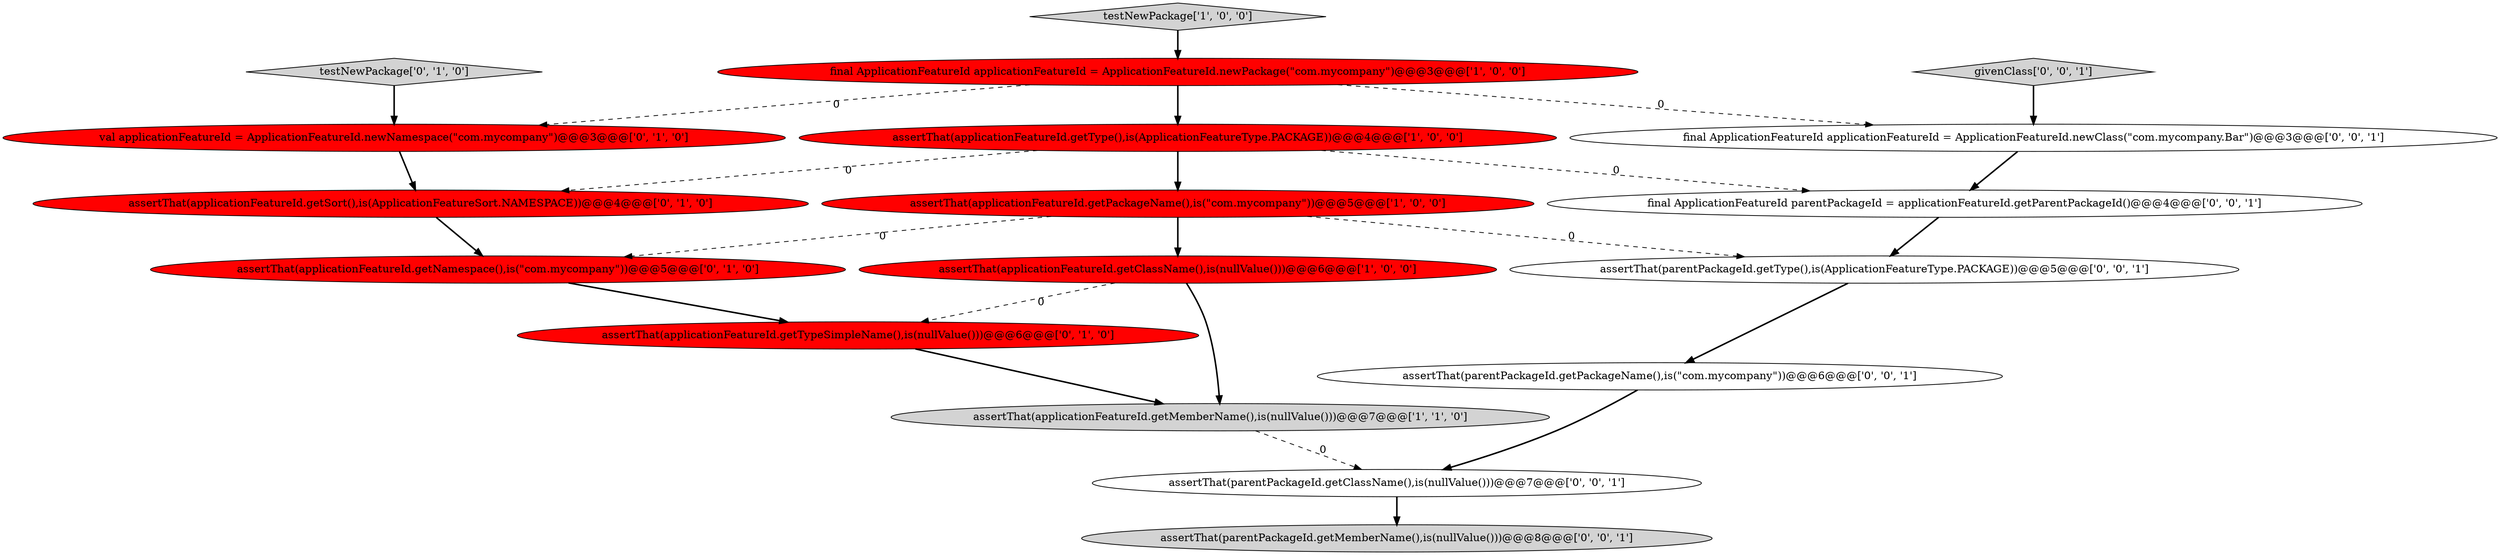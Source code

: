 digraph {
12 [style = filled, label = "assertThat(parentPackageId.getPackageName(),is(\"com.mycompany\"))@@@6@@@['0', '0', '1']", fillcolor = white, shape = ellipse image = "AAA0AAABBB3BBB"];
14 [style = filled, label = "assertThat(parentPackageId.getClassName(),is(nullValue()))@@@7@@@['0', '0', '1']", fillcolor = white, shape = ellipse image = "AAA0AAABBB3BBB"];
2 [style = filled, label = "final ApplicationFeatureId applicationFeatureId = ApplicationFeatureId.newPackage(\"com.mycompany\")@@@3@@@['1', '0', '0']", fillcolor = red, shape = ellipse image = "AAA1AAABBB1BBB"];
17 [style = filled, label = "assertThat(parentPackageId.getMemberName(),is(nullValue()))@@@8@@@['0', '0', '1']", fillcolor = lightgray, shape = ellipse image = "AAA0AAABBB3BBB"];
3 [style = filled, label = "assertThat(applicationFeatureId.getClassName(),is(nullValue()))@@@6@@@['1', '0', '0']", fillcolor = red, shape = ellipse image = "AAA1AAABBB1BBB"];
16 [style = filled, label = "final ApplicationFeatureId parentPackageId = applicationFeatureId.getParentPackageId()@@@4@@@['0', '0', '1']", fillcolor = white, shape = ellipse image = "AAA0AAABBB3BBB"];
0 [style = filled, label = "assertThat(applicationFeatureId.getMemberName(),is(nullValue()))@@@7@@@['1', '1', '0']", fillcolor = lightgray, shape = ellipse image = "AAA0AAABBB1BBB"];
4 [style = filled, label = "testNewPackage['1', '0', '0']", fillcolor = lightgray, shape = diamond image = "AAA0AAABBB1BBB"];
1 [style = filled, label = "assertThat(applicationFeatureId.getPackageName(),is(\"com.mycompany\"))@@@5@@@['1', '0', '0']", fillcolor = red, shape = ellipse image = "AAA1AAABBB1BBB"];
7 [style = filled, label = "val applicationFeatureId = ApplicationFeatureId.newNamespace(\"com.mycompany\")@@@3@@@['0', '1', '0']", fillcolor = red, shape = ellipse image = "AAA1AAABBB2BBB"];
13 [style = filled, label = "givenClass['0', '0', '1']", fillcolor = lightgray, shape = diamond image = "AAA0AAABBB3BBB"];
6 [style = filled, label = "assertThat(applicationFeatureId.getTypeSimpleName(),is(nullValue()))@@@6@@@['0', '1', '0']", fillcolor = red, shape = ellipse image = "AAA1AAABBB2BBB"];
11 [style = filled, label = "final ApplicationFeatureId applicationFeatureId = ApplicationFeatureId.newClass(\"com.mycompany.Bar\")@@@3@@@['0', '0', '1']", fillcolor = white, shape = ellipse image = "AAA0AAABBB3BBB"];
10 [style = filled, label = "testNewPackage['0', '1', '0']", fillcolor = lightgray, shape = diamond image = "AAA0AAABBB2BBB"];
5 [style = filled, label = "assertThat(applicationFeatureId.getType(),is(ApplicationFeatureType.PACKAGE))@@@4@@@['1', '0', '0']", fillcolor = red, shape = ellipse image = "AAA1AAABBB1BBB"];
8 [style = filled, label = "assertThat(applicationFeatureId.getNamespace(),is(\"com.mycompany\"))@@@5@@@['0', '1', '0']", fillcolor = red, shape = ellipse image = "AAA1AAABBB2BBB"];
15 [style = filled, label = "assertThat(parentPackageId.getType(),is(ApplicationFeatureType.PACKAGE))@@@5@@@['0', '0', '1']", fillcolor = white, shape = ellipse image = "AAA0AAABBB3BBB"];
9 [style = filled, label = "assertThat(applicationFeatureId.getSort(),is(ApplicationFeatureSort.NAMESPACE))@@@4@@@['0', '1', '0']", fillcolor = red, shape = ellipse image = "AAA1AAABBB2BBB"];
11->16 [style = bold, label=""];
16->15 [style = bold, label=""];
3->6 [style = dashed, label="0"];
1->15 [style = dashed, label="0"];
1->3 [style = bold, label=""];
5->9 [style = dashed, label="0"];
14->17 [style = bold, label=""];
8->6 [style = bold, label=""];
6->0 [style = bold, label=""];
4->2 [style = bold, label=""];
2->7 [style = dashed, label="0"];
9->8 [style = bold, label=""];
10->7 [style = bold, label=""];
13->11 [style = bold, label=""];
3->0 [style = bold, label=""];
5->16 [style = dashed, label="0"];
7->9 [style = bold, label=""];
0->14 [style = dashed, label="0"];
5->1 [style = bold, label=""];
12->14 [style = bold, label=""];
2->11 [style = dashed, label="0"];
1->8 [style = dashed, label="0"];
15->12 [style = bold, label=""];
2->5 [style = bold, label=""];
}
